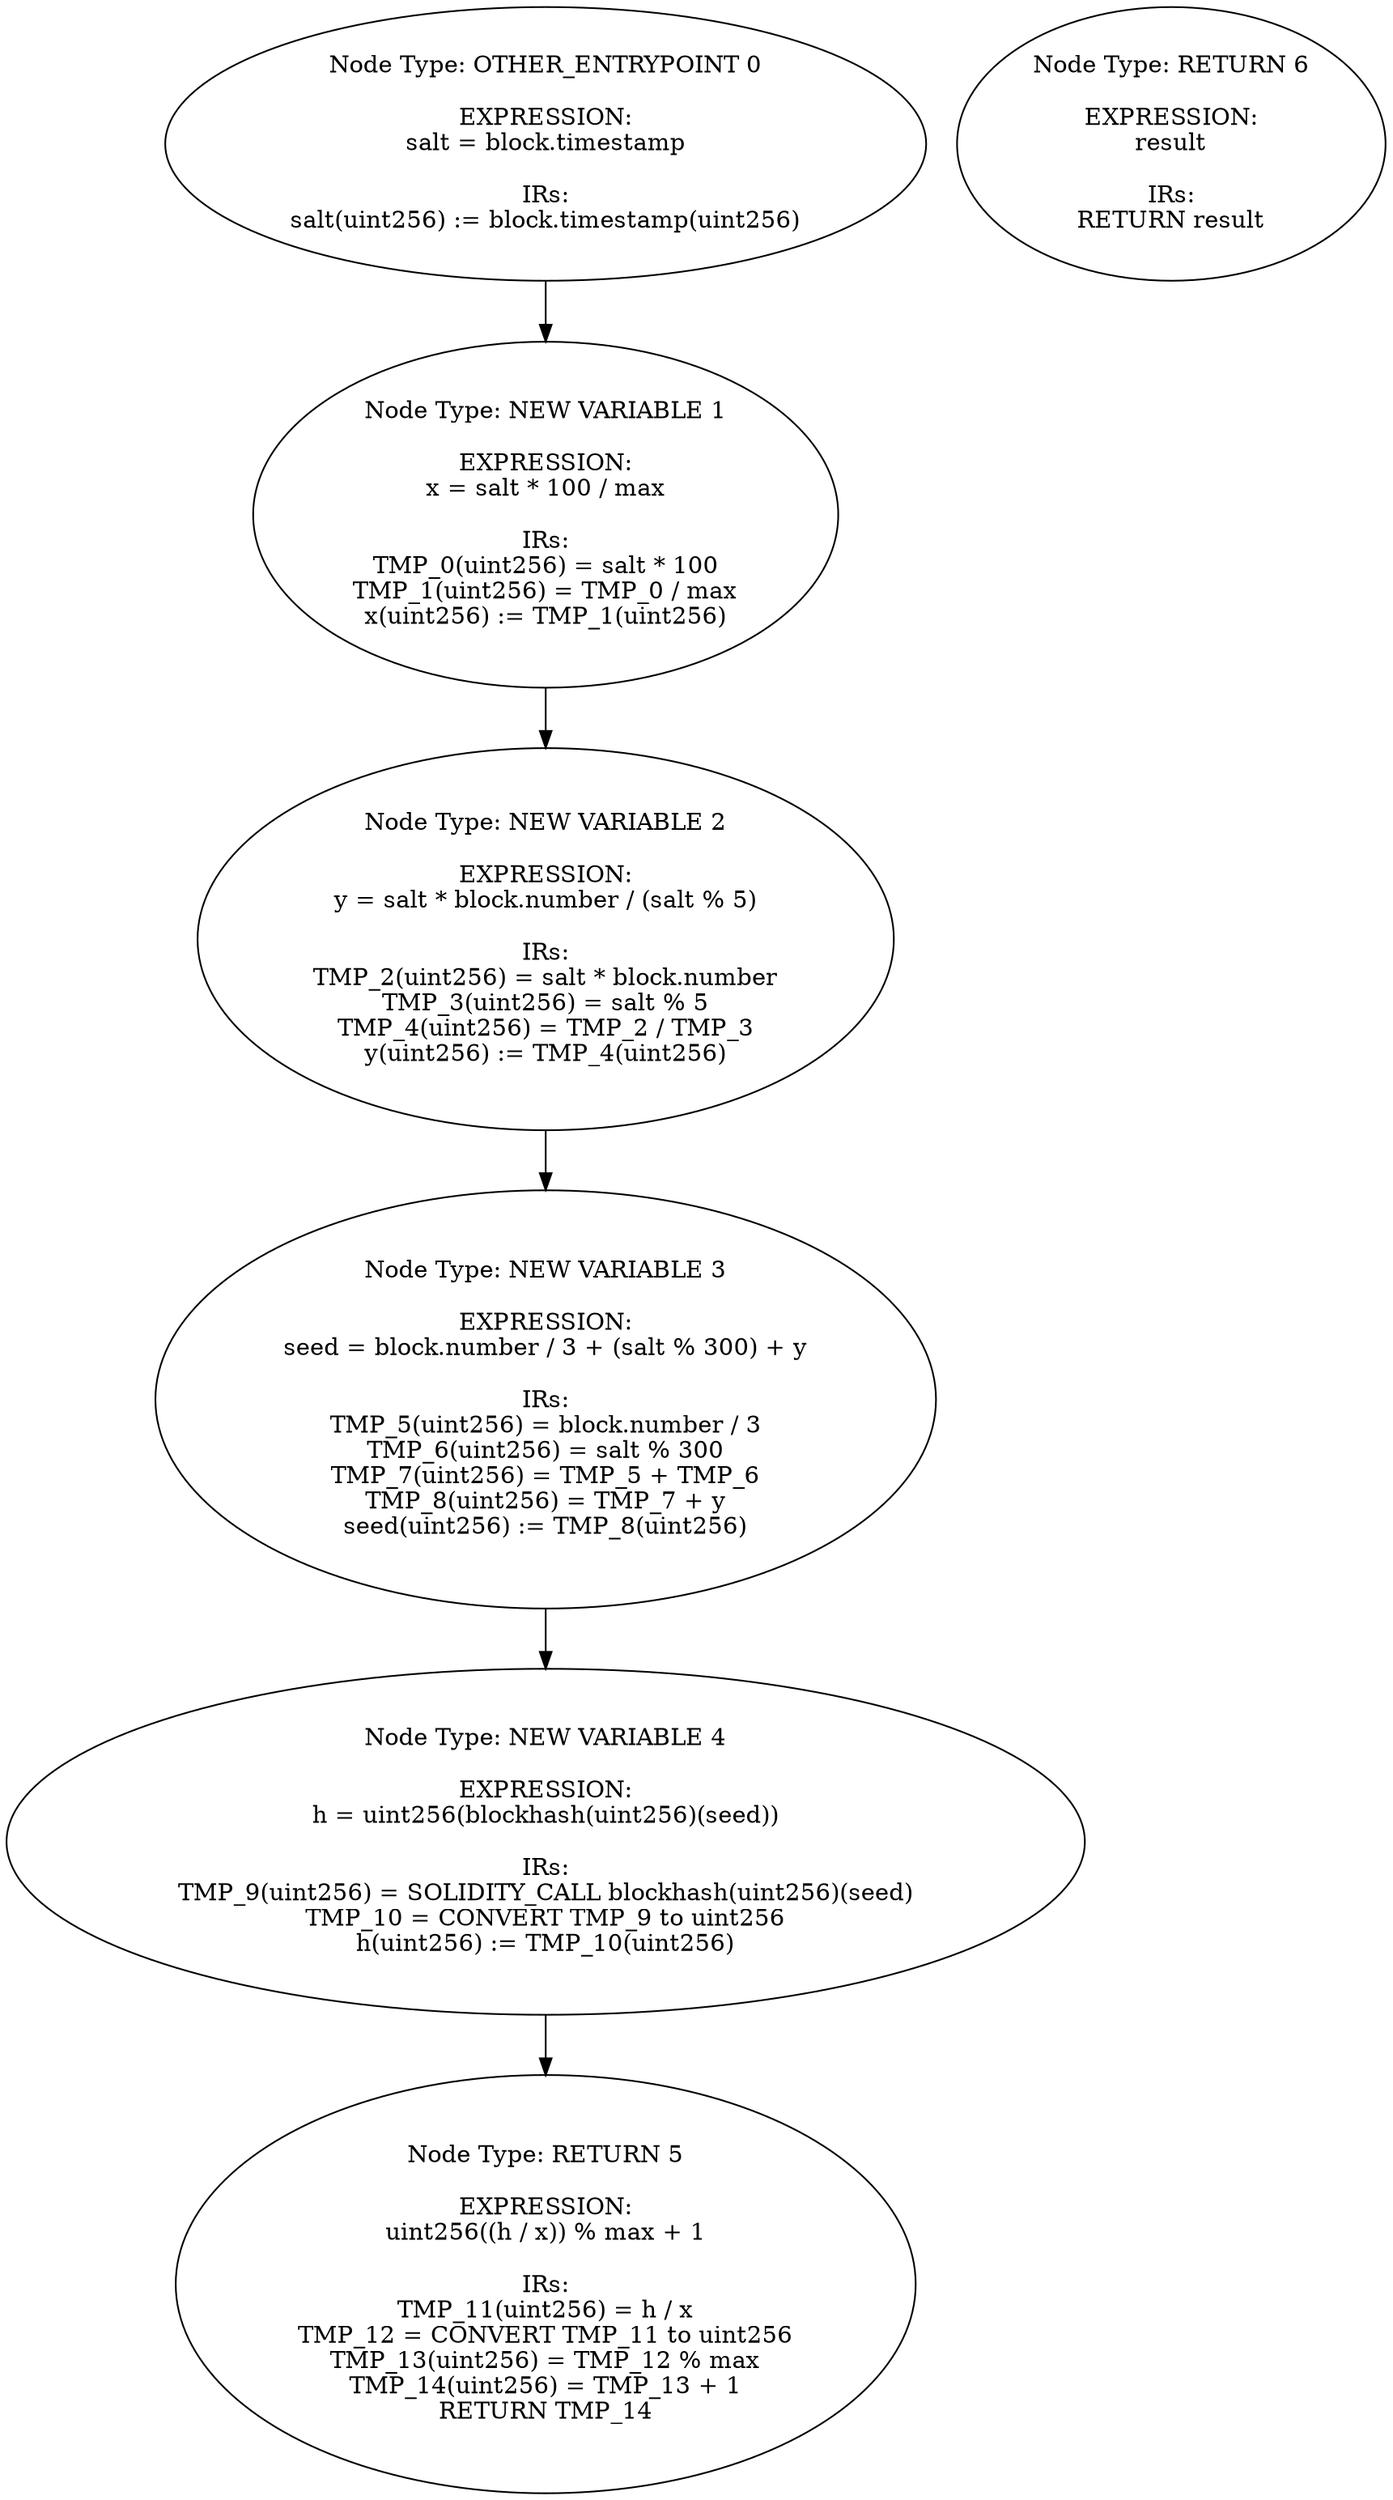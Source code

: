 digraph CFG {
0[label="Node Type: ENTRY_POINT 0
"];
0->1;
1[label="Node Type: NEW VARIABLE 1

EXPRESSION:
x = salt * 100 / max

IRs:
TMP_0(uint256) = salt * 100
TMP_1(uint256) = TMP_0 / max
x(uint256) := TMP_1(uint256)"];
1->2;
2[label="Node Type: NEW VARIABLE 2

EXPRESSION:
y = salt * block.number / (salt % 5)

IRs:
TMP_2(uint256) = salt * block.number
TMP_3(uint256) = salt % 5
TMP_4(uint256) = TMP_2 / TMP_3
y(uint256) := TMP_4(uint256)"];
2->3;
3[label="Node Type: NEW VARIABLE 3

EXPRESSION:
seed = block.number / 3 + (salt % 300) + y

IRs:
TMP_5(uint256) = block.number / 3
TMP_6(uint256) = salt % 300
TMP_7(uint256) = TMP_5 + TMP_6
TMP_8(uint256) = TMP_7 + y
seed(uint256) := TMP_8(uint256)"];
3->4;
4[label="Node Type: NEW VARIABLE 4

EXPRESSION:
h = uint256(blockhash(uint256)(seed))

IRs:
TMP_9(uint256) = SOLIDITY_CALL blockhash(uint256)(seed)
TMP_10 = CONVERT TMP_9 to uint256
h(uint256) := TMP_10(uint256)"];
4->5;
5[label="Node Type: RETURN 5

EXPRESSION:
uint256((h / x)) % max + 1

IRs:
TMP_11(uint256) = h / x
TMP_12 = CONVERT TMP_11 to uint256
TMP_13(uint256) = TMP_12 % max
TMP_14(uint256) = TMP_13 + 1
RETURN TMP_14"];
6[label="Node Type: RETURN 6

EXPRESSION:
result

IRs:
RETURN result"];
0[label="Node Type: OTHER_ENTRYPOINT 0

EXPRESSION:
salt = block.timestamp

IRs:
salt(uint256) := block.timestamp(uint256)"];
}
